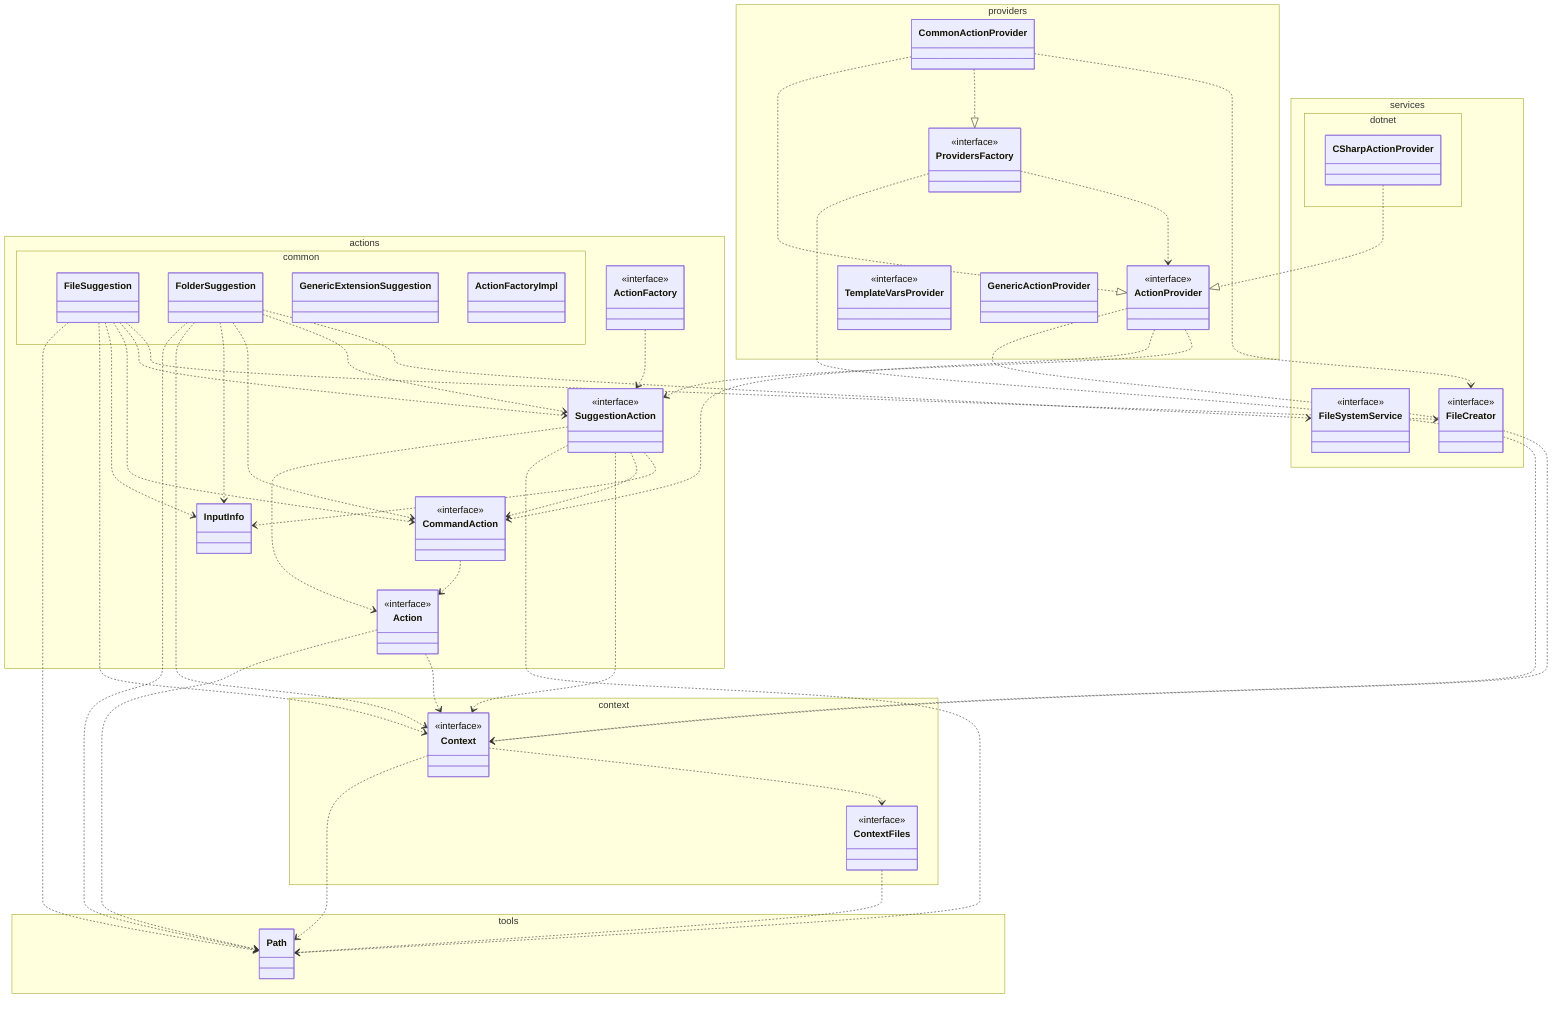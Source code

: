 classDiagram

namespace tools {
    class Path {
    }
}

namespace actions {
    class InputInfo {
    }
    class Action {
        <<interface>>
    }
    class ActionFactory {
        <<interface>>
    }
    class CommandAction {
        <<interface>>
    }
    class SuggestionAction {
        <<interface>>
    }
}

namespace actions.common {
    class FileSuggestion {
    }
    class FolderSuggestion {
    }
    class GenericExtensionSuggestion {
    }
    class ActionFactoryImpl {
    }
}

namespace context {
    class Context {
        <<interface>>
    }
    class ContextFiles {
        <<interface>>
    }
}

namespace providers {
    class ActionProvider {
        <<interface>>
    }
    class ProvidersFactory {
        <<interface>>
    }
    class TemplateVarsProvider {
        <<interface>>
    }
    class CommonActionProvider {
    }
    class GenericActionProvider {
    }
}

namespace services {
    class FileCreator {
        <<interface>>
    }
    class FileSystemService {
        <<interface>>
    }
}

namespace services.dotnet {
    class CSharpActionProvider {

    }
}


Action ..> Path
Action ..> Context
ActionFactory ..> SuggestionAction
CommandAction ..> Action
SuggestionAction ..> Action
SuggestionAction ..> Path
SuggestionAction ..> Context
SuggestionAction ..> CommandAction
SuggestionAction ..> InputInfo

FileSuggestion ..> Path
FileSuggestion ..> Context
FileSuggestion ..> InputInfo
FileSuggestion ..> CommandAction
FileSuggestion ..> SuggestionAction
FileSuggestion ..> FileCreator

FolderSuggestion ..> Path
FolderSuggestion ..> Context
FolderSuggestion ..> InputInfo
FolderSuggestion ..> CommandAction
FolderSuggestion ..> SuggestionAction
FolderSuggestion ..> FileSystemService

ActionProvider ..> Context
ActionProvider ..> CommandAction
ActionProvider ..> SuggestionAction

ProvidersFactory ..> Context
ProvidersFactory ..> ActionProvider

Context ..> Path
Context ..> ContextFiles
ContextFiles ..> Path

CommonActionProvider ..|> ActionProvider
CommonActionProvider ..|> ProvidersFactory
CommonActionProvider ..> FileCreator

CSharpActionProvider ..|> ActionProvider